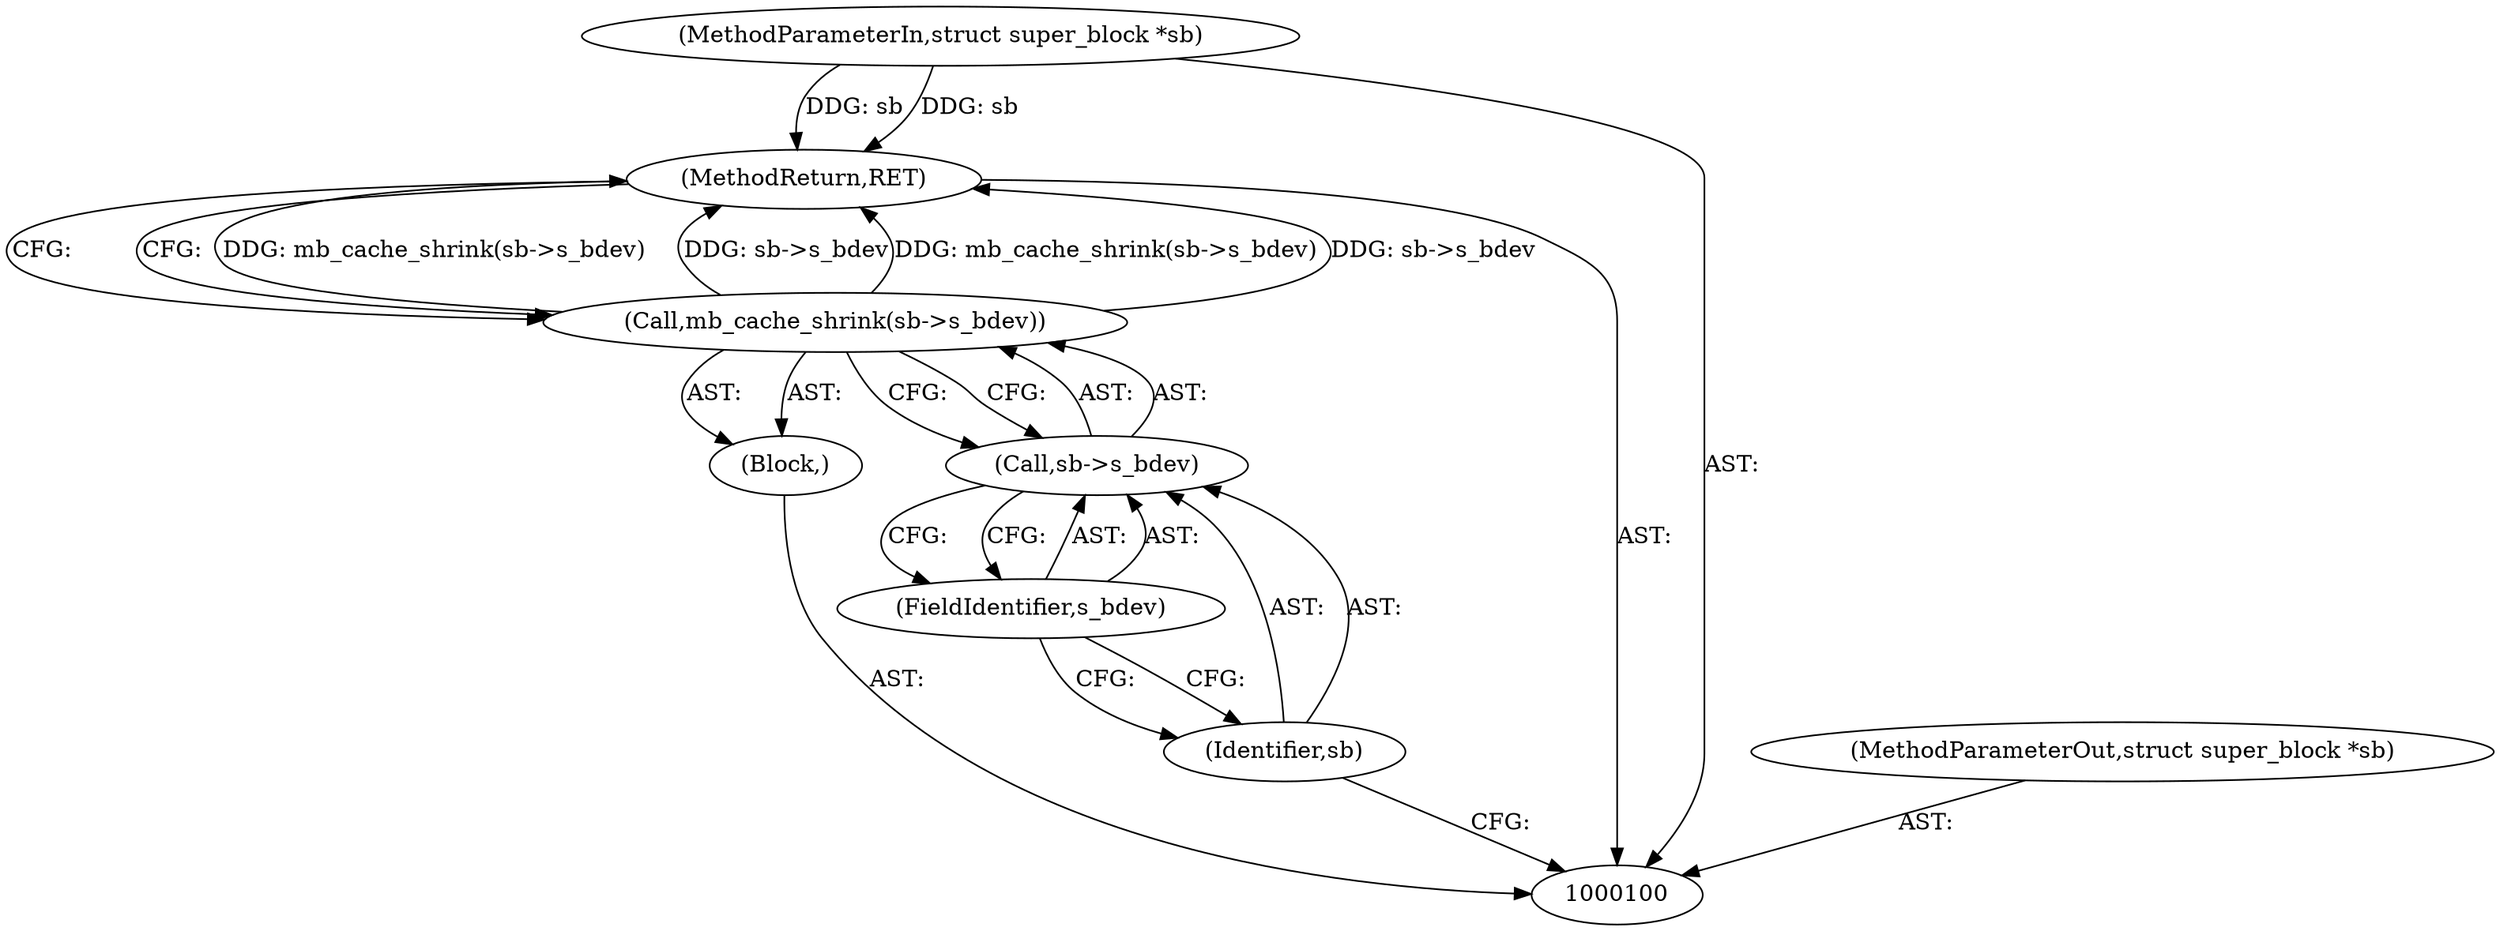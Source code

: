 digraph "1_linux_82939d7999dfc1f1998c4b1c12e2f19edbdff272_8" {
"1000107" [label="(MethodReturn,RET)"];
"1000101" [label="(MethodParameterIn,struct super_block *sb)"];
"1000121" [label="(MethodParameterOut,struct super_block *sb)"];
"1000102" [label="(Block,)"];
"1000103" [label="(Call,mb_cache_shrink(sb->s_bdev))"];
"1000104" [label="(Call,sb->s_bdev)"];
"1000105" [label="(Identifier,sb)"];
"1000106" [label="(FieldIdentifier,s_bdev)"];
"1000107" -> "1000100"  [label="AST: "];
"1000107" -> "1000103"  [label="CFG: "];
"1000103" -> "1000107"  [label="DDG: mb_cache_shrink(sb->s_bdev)"];
"1000103" -> "1000107"  [label="DDG: sb->s_bdev"];
"1000101" -> "1000107"  [label="DDG: sb"];
"1000101" -> "1000100"  [label="AST: "];
"1000101" -> "1000107"  [label="DDG: sb"];
"1000121" -> "1000100"  [label="AST: "];
"1000102" -> "1000100"  [label="AST: "];
"1000103" -> "1000102"  [label="AST: "];
"1000103" -> "1000102"  [label="AST: "];
"1000103" -> "1000104"  [label="CFG: "];
"1000104" -> "1000103"  [label="AST: "];
"1000107" -> "1000103"  [label="CFG: "];
"1000103" -> "1000107"  [label="DDG: mb_cache_shrink(sb->s_bdev)"];
"1000103" -> "1000107"  [label="DDG: sb->s_bdev"];
"1000104" -> "1000103"  [label="AST: "];
"1000104" -> "1000106"  [label="CFG: "];
"1000105" -> "1000104"  [label="AST: "];
"1000106" -> "1000104"  [label="AST: "];
"1000103" -> "1000104"  [label="CFG: "];
"1000105" -> "1000104"  [label="AST: "];
"1000105" -> "1000100"  [label="CFG: "];
"1000106" -> "1000105"  [label="CFG: "];
"1000106" -> "1000104"  [label="AST: "];
"1000106" -> "1000105"  [label="CFG: "];
"1000104" -> "1000106"  [label="CFG: "];
}
